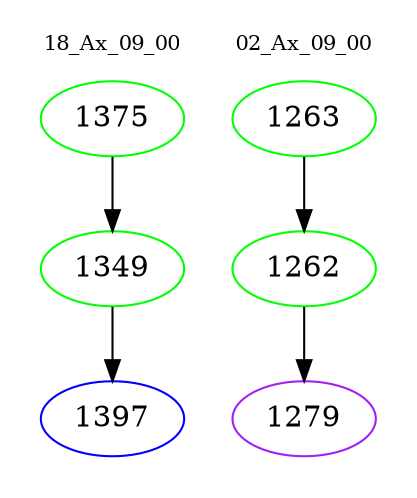digraph{
subgraph cluster_0 {
color = white
label = "18_Ax_09_00";
fontsize=10;
T0_1375 [label="1375", color="green"]
T0_1375 -> T0_1349 [color="black"]
T0_1349 [label="1349", color="green"]
T0_1349 -> T0_1397 [color="black"]
T0_1397 [label="1397", color="blue"]
}
subgraph cluster_1 {
color = white
label = "02_Ax_09_00";
fontsize=10;
T1_1263 [label="1263", color="green"]
T1_1263 -> T1_1262 [color="black"]
T1_1262 [label="1262", color="green"]
T1_1262 -> T1_1279 [color="black"]
T1_1279 [label="1279", color="purple"]
}
}
